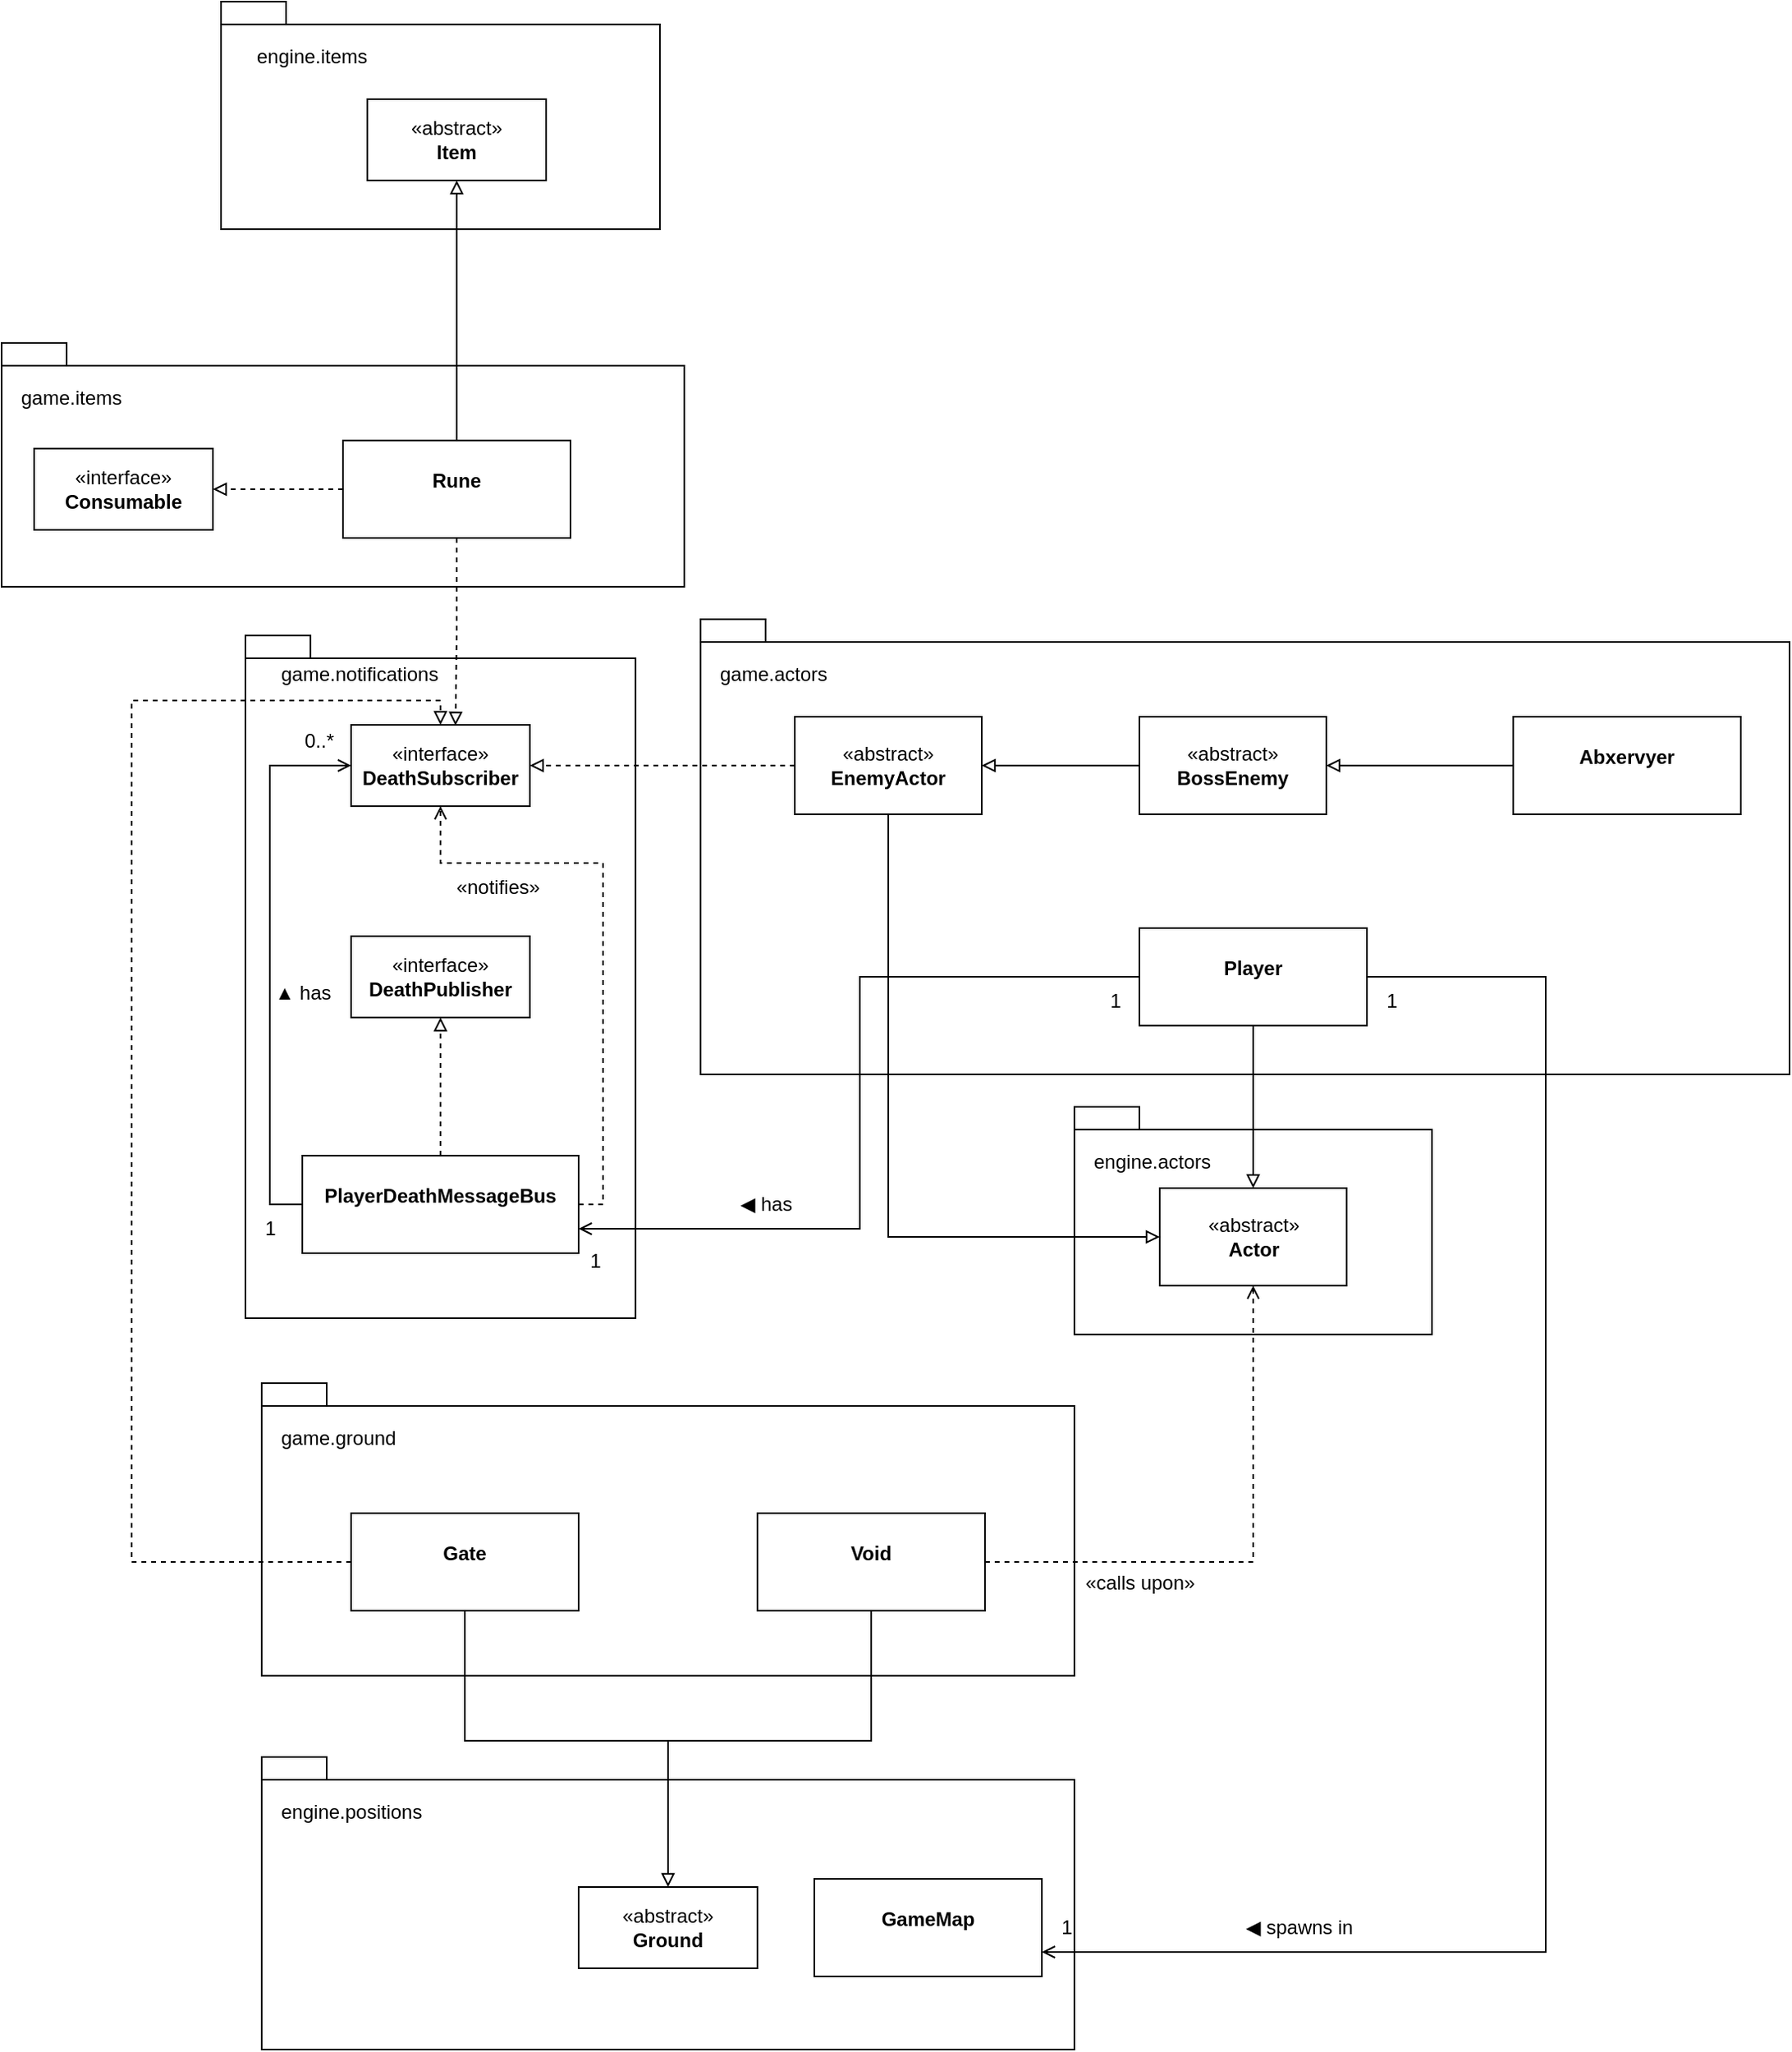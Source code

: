 <mxfile version="22.1.0" type="device">
  <diagram name="Page-1" id="QsLpwhvYKA0MoBixD7Iq">
    <mxGraphModel dx="2140" dy="1681" grid="1" gridSize="10" guides="1" tooltips="1" connect="1" arrows="1" fold="1" page="1" pageScale="1" pageWidth="850" pageHeight="1100" math="0" shadow="0">
      <root>
        <mxCell id="0" />
        <mxCell id="1" parent="0" />
        <mxCell id="7eI-pTaKLZfjb0d5gNt6-31" value="" style="shape=folder;fontStyle=1;spacingTop=10;tabWidth=40;tabHeight=14;tabPosition=left;html=1;whiteSpace=wrap;" parent="1" vertex="1">
          <mxGeometry x="40" y="640" width="500" height="180" as="geometry" />
        </mxCell>
        <mxCell id="7eI-pTaKLZfjb0d5gNt6-27" value="" style="shape=folder;fontStyle=1;spacingTop=10;tabWidth=40;tabHeight=14;tabPosition=left;html=1;whiteSpace=wrap;" parent="1" vertex="1">
          <mxGeometry x="15" y="-440" width="270" height="140" as="geometry" />
        </mxCell>
        <mxCell id="7eI-pTaKLZfjb0d5gNt6-26" value="" style="shape=folder;fontStyle=1;spacingTop=10;tabWidth=40;tabHeight=14;tabPosition=left;html=1;whiteSpace=wrap;" parent="1" vertex="1">
          <mxGeometry x="540" y="240" width="220" height="140" as="geometry" />
        </mxCell>
        <mxCell id="7eI-pTaKLZfjb0d5gNt6-15" value="" style="shape=folder;fontStyle=1;spacingTop=10;tabWidth=40;tabHeight=14;tabPosition=left;html=1;whiteSpace=wrap;" parent="1" vertex="1">
          <mxGeometry x="40" y="410" width="500" height="180" as="geometry" />
        </mxCell>
        <mxCell id="7eI-pTaKLZfjb0d5gNt6-14" value="" style="shape=folder;fontStyle=0;spacingTop=10;tabWidth=40;tabHeight=14;tabPosition=left;html=1;whiteSpace=wrap;" parent="1" vertex="1">
          <mxGeometry x="-120" y="-230" width="420" height="150" as="geometry" />
        </mxCell>
        <mxCell id="7eI-pTaKLZfjb0d5gNt6-13" value="package" style="shape=folder;fontStyle=1;spacingTop=10;tabWidth=40;tabHeight=14;tabPosition=left;html=1;whiteSpace=wrap;" parent="1" vertex="1">
          <mxGeometry x="30" y="-50" width="240" height="420" as="geometry" />
        </mxCell>
        <mxCell id="7eI-pTaKLZfjb0d5gNt6-12" value="" style="shape=folder;fontStyle=1;spacingTop=10;tabWidth=40;tabHeight=14;tabPosition=left;html=1;whiteSpace=wrap;" parent="1" vertex="1">
          <mxGeometry x="310" y="-60" width="670" height="280" as="geometry" />
        </mxCell>
        <mxCell id="7eI-pTaKLZfjb0d5gNt6-46" style="edgeStyle=orthogonalEdgeStyle;rounded=0;orthogonalLoop=1;jettySize=auto;html=1;endArrow=block;endFill=0;dashed=1;" parent="1" source="7eI-pTaKLZfjb0d5gNt6-3" target="7eI-pTaKLZfjb0d5gNt6-22" edge="1">
          <mxGeometry relative="1" as="geometry" />
        </mxCell>
        <mxCell id="7eI-pTaKLZfjb0d5gNt6-58" style="edgeStyle=orthogonalEdgeStyle;rounded=0;orthogonalLoop=1;jettySize=auto;html=1;exitX=0;exitY=0.5;exitDx=0;exitDy=0;entryX=0;entryY=0.5;entryDx=0;entryDy=0;endArrow=open;endFill=0;" parent="1" source="7eI-pTaKLZfjb0d5gNt6-3" target="7eI-pTaKLZfjb0d5gNt6-21" edge="1">
          <mxGeometry relative="1" as="geometry" />
        </mxCell>
        <mxCell id="7eI-pTaKLZfjb0d5gNt6-72" style="edgeStyle=orthogonalEdgeStyle;rounded=0;orthogonalLoop=1;jettySize=auto;html=1;dashed=1;endArrow=open;endFill=0;" parent="1" source="7eI-pTaKLZfjb0d5gNt6-3" target="7eI-pTaKLZfjb0d5gNt6-21" edge="1">
          <mxGeometry relative="1" as="geometry">
            <Array as="points">
              <mxPoint x="250" y="300" />
              <mxPoint x="250" y="90" />
              <mxPoint x="150" y="90" />
            </Array>
          </mxGeometry>
        </mxCell>
        <mxCell id="7eI-pTaKLZfjb0d5gNt6-3" value="&lt;p style=&quot;margin:0px;margin-top:4px;text-align:center;&quot;&gt;&lt;br&gt;&lt;b&gt;PlayerDeathMessageBus&lt;/b&gt;&lt;/p&gt;" style="verticalAlign=top;align=left;overflow=fill;fontSize=12;fontFamily=Helvetica;html=1;whiteSpace=wrap;" parent="1" vertex="1">
          <mxGeometry x="65" y="270" width="170" height="60" as="geometry" />
        </mxCell>
        <mxCell id="7eI-pTaKLZfjb0d5gNt6-42" style="edgeStyle=orthogonalEdgeStyle;rounded=0;orthogonalLoop=1;jettySize=auto;html=1;exitX=0.5;exitY=1;exitDx=0;exitDy=0;endArrow=block;endFill=0;" parent="1" source="7eI-pTaKLZfjb0d5gNt6-4" target="7eI-pTaKLZfjb0d5gNt6-30" edge="1">
          <mxGeometry relative="1" as="geometry">
            <Array as="points">
              <mxPoint x="650" y="240" />
              <mxPoint x="650" y="240" />
            </Array>
          </mxGeometry>
        </mxCell>
        <mxCell id="7eI-pTaKLZfjb0d5gNt6-48" style="edgeStyle=orthogonalEdgeStyle;rounded=0;orthogonalLoop=1;jettySize=auto;html=1;entryX=1;entryY=0.75;entryDx=0;entryDy=0;endArrow=open;endFill=0;" parent="1" source="7eI-pTaKLZfjb0d5gNt6-4" target="7eI-pTaKLZfjb0d5gNt6-3" edge="1">
          <mxGeometry relative="1" as="geometry">
            <Array as="points">
              <mxPoint x="408" y="160" />
              <mxPoint x="408" y="315" />
            </Array>
          </mxGeometry>
        </mxCell>
        <mxCell id="7eI-pTaKLZfjb0d5gNt6-74" style="edgeStyle=orthogonalEdgeStyle;rounded=0;orthogonalLoop=1;jettySize=auto;html=1;entryX=1;entryY=0.75;entryDx=0;entryDy=0;endArrow=open;endFill=0;" parent="1" source="7eI-pTaKLZfjb0d5gNt6-4" target="7eI-pTaKLZfjb0d5gNt6-73" edge="1">
          <mxGeometry relative="1" as="geometry">
            <Array as="points">
              <mxPoint x="830" y="160" />
              <mxPoint x="830" y="760" />
            </Array>
          </mxGeometry>
        </mxCell>
        <mxCell id="7eI-pTaKLZfjb0d5gNt6-4" value="&lt;p style=&quot;margin:0px;margin-top:4px;text-align:center;&quot;&gt;&lt;br&gt;&lt;b&gt;Player&lt;/b&gt;&lt;/p&gt;" style="verticalAlign=top;align=left;overflow=fill;fontSize=12;fontFamily=Helvetica;html=1;whiteSpace=wrap;" parent="1" vertex="1">
          <mxGeometry x="580" y="130" width="140" height="60" as="geometry" />
        </mxCell>
        <mxCell id="7eI-pTaKLZfjb0d5gNt6-45" style="edgeStyle=orthogonalEdgeStyle;rounded=0;orthogonalLoop=1;jettySize=auto;html=1;endArrow=block;endFill=0;" parent="1" source="7eI-pTaKLZfjb0d5gNt6-5" target="7eI-pTaKLZfjb0d5gNt6-29" edge="1">
          <mxGeometry relative="1" as="geometry" />
        </mxCell>
        <mxCell id="7eI-pTaKLZfjb0d5gNt6-5" value="&lt;p style=&quot;margin:0px;margin-top:4px;text-align:center;&quot;&gt;&lt;br&gt;&lt;b&gt;Abxervyer&lt;/b&gt;&lt;/p&gt;" style="verticalAlign=top;align=left;overflow=fill;fontSize=12;fontFamily=Helvetica;html=1;whiteSpace=wrap;" parent="1" vertex="1">
          <mxGeometry x="810" width="140" height="60" as="geometry" />
        </mxCell>
        <mxCell id="7eI-pTaKLZfjb0d5gNt6-49" style="edgeStyle=orthogonalEdgeStyle;rounded=0;orthogonalLoop=1;jettySize=auto;html=1;exitX=0;exitY=0.5;exitDx=0;exitDy=0;endArrow=block;endFill=0;dashed=1;" parent="1" source="7eI-pTaKLZfjb0d5gNt6-9" target="7eI-pTaKLZfjb0d5gNt6-24" edge="1">
          <mxGeometry relative="1" as="geometry" />
        </mxCell>
        <mxCell id="7eI-pTaKLZfjb0d5gNt6-50" style="edgeStyle=orthogonalEdgeStyle;rounded=0;orthogonalLoop=1;jettySize=auto;html=1;endArrow=block;endFill=0;" parent="1" source="7eI-pTaKLZfjb0d5gNt6-9" target="7eI-pTaKLZfjb0d5gNt6-23" edge="1">
          <mxGeometry relative="1" as="geometry" />
        </mxCell>
        <mxCell id="7eI-pTaKLZfjb0d5gNt6-9" value="&lt;p style=&quot;margin:0px;margin-top:4px;text-align:center;&quot;&gt;&lt;br&gt;&lt;b&gt;Rune&lt;/b&gt;&lt;/p&gt;" style="verticalAlign=top;align=left;overflow=fill;fontSize=12;fontFamily=Helvetica;html=1;whiteSpace=wrap;" parent="1" vertex="1">
          <mxGeometry x="90" y="-170" width="140" height="60" as="geometry" />
        </mxCell>
        <mxCell id="7eI-pTaKLZfjb0d5gNt6-41" style="edgeStyle=orthogonalEdgeStyle;rounded=0;orthogonalLoop=1;jettySize=auto;html=1;endArrow=none;endFill=0;" parent="1" source="7eI-pTaKLZfjb0d5gNt6-10" edge="1">
          <mxGeometry relative="1" as="geometry">
            <mxPoint x="290" y="700" as="targetPoint" />
            <Array as="points">
              <mxPoint x="415" y="630" />
              <mxPoint x="290" y="630" />
            </Array>
          </mxGeometry>
        </mxCell>
        <mxCell id="7eI-pTaKLZfjb0d5gNt6-65" style="edgeStyle=orthogonalEdgeStyle;rounded=0;orthogonalLoop=1;jettySize=auto;html=1;endArrow=open;endFill=0;dashed=1;" parent="1" source="7eI-pTaKLZfjb0d5gNt6-10" target="7eI-pTaKLZfjb0d5gNt6-30" edge="1">
          <mxGeometry relative="1" as="geometry" />
        </mxCell>
        <mxCell id="7eI-pTaKLZfjb0d5gNt6-10" value="&lt;p style=&quot;margin:0px;margin-top:4px;text-align:center;&quot;&gt;&lt;br&gt;&lt;b&gt;Void&lt;/b&gt;&lt;/p&gt;" style="verticalAlign=top;align=left;overflow=fill;fontSize=12;fontFamily=Helvetica;html=1;whiteSpace=wrap;" parent="1" vertex="1">
          <mxGeometry x="345" y="490" width="140" height="60" as="geometry" />
        </mxCell>
        <mxCell id="7eI-pTaKLZfjb0d5gNt6-40" style="edgeStyle=orthogonalEdgeStyle;rounded=0;orthogonalLoop=1;jettySize=auto;html=1;endArrow=block;endFill=0;" parent="1" source="7eI-pTaKLZfjb0d5gNt6-11" target="7eI-pTaKLZfjb0d5gNt6-25" edge="1">
          <mxGeometry relative="1" as="geometry">
            <Array as="points">
              <mxPoint x="165" y="630" />
              <mxPoint x="290" y="630" />
            </Array>
          </mxGeometry>
        </mxCell>
        <mxCell id="7eI-pTaKLZfjb0d5gNt6-64" style="edgeStyle=orthogonalEdgeStyle;rounded=0;orthogonalLoop=1;jettySize=auto;html=1;exitX=0;exitY=0.5;exitDx=0;exitDy=0;entryX=0.5;entryY=0;entryDx=0;entryDy=0;endArrow=block;endFill=0;dashed=1;" parent="1" source="7eI-pTaKLZfjb0d5gNt6-11" target="7eI-pTaKLZfjb0d5gNt6-21" edge="1">
          <mxGeometry relative="1" as="geometry">
            <Array as="points">
              <mxPoint x="-40" y="520" />
              <mxPoint x="-40" y="-10" />
              <mxPoint x="150" y="-10" />
            </Array>
          </mxGeometry>
        </mxCell>
        <mxCell id="7eI-pTaKLZfjb0d5gNt6-11" value="&lt;p style=&quot;margin:0px;margin-top:4px;text-align:center;&quot;&gt;&lt;br&gt;&lt;b&gt;Gate&lt;/b&gt;&lt;/p&gt;" style="verticalAlign=top;align=left;overflow=fill;fontSize=12;fontFamily=Helvetica;html=1;whiteSpace=wrap;" parent="1" vertex="1">
          <mxGeometry x="95" y="490" width="140" height="60" as="geometry" />
        </mxCell>
        <mxCell id="7eI-pTaKLZfjb0d5gNt6-21" value="«interface»&lt;br&gt;&lt;b data-darkreader-inline-border=&quot;&quot; style=&quot;border-color: var(--darkreader-border--border-color); --darkreader-inline-border: var(--darkreader-border--darkreader-border--border-color);&quot;&gt;DeathSubscriber&lt;/b&gt;" style="html=1;whiteSpace=wrap;" parent="1" vertex="1">
          <mxGeometry x="95" y="5" width="110" height="50" as="geometry" />
        </mxCell>
        <mxCell id="7eI-pTaKLZfjb0d5gNt6-22" value="«interface»&lt;br&gt;&lt;b data-darkreader-inline-border=&quot;&quot; style=&quot;border-color: var(--darkreader-border--border-color); --darkreader-inline-border: var(--darkreader-border--darkreader-border--border-color);&quot;&gt;DeathPublisher&lt;/b&gt;" style="html=1;whiteSpace=wrap;" parent="1" vertex="1">
          <mxGeometry x="95" y="135" width="110" height="50" as="geometry" />
        </mxCell>
        <mxCell id="7eI-pTaKLZfjb0d5gNt6-23" value="«abstract»&lt;br&gt;&lt;b&gt;Item&lt;/b&gt;" style="html=1;whiteSpace=wrap;" parent="1" vertex="1">
          <mxGeometry x="105" y="-380" width="110" height="50" as="geometry" />
        </mxCell>
        <mxCell id="7eI-pTaKLZfjb0d5gNt6-24" value="«interface»&lt;br&gt;&lt;b&gt;Consumable&lt;/b&gt;" style="html=1;whiteSpace=wrap;" parent="1" vertex="1">
          <mxGeometry x="-100" y="-165" width="110" height="50" as="geometry" />
        </mxCell>
        <mxCell id="7eI-pTaKLZfjb0d5gNt6-25" value="«abstract»&lt;br&gt;&lt;b&gt;Ground&lt;/b&gt;" style="html=1;whiteSpace=wrap;" parent="1" vertex="1">
          <mxGeometry x="235" y="720" width="110" height="50" as="geometry" />
        </mxCell>
        <mxCell id="7eI-pTaKLZfjb0d5gNt6-43" style="edgeStyle=orthogonalEdgeStyle;rounded=0;orthogonalLoop=1;jettySize=auto;html=1;entryX=0;entryY=0.5;entryDx=0;entryDy=0;endArrow=block;endFill=0;" parent="1" source="7eI-pTaKLZfjb0d5gNt6-28" target="7eI-pTaKLZfjb0d5gNt6-30" edge="1">
          <mxGeometry relative="1" as="geometry">
            <Array as="points">
              <mxPoint x="426" y="320" />
            </Array>
          </mxGeometry>
        </mxCell>
        <mxCell id="7eI-pTaKLZfjb0d5gNt6-47" style="edgeStyle=orthogonalEdgeStyle;rounded=0;orthogonalLoop=1;jettySize=auto;html=1;entryX=1;entryY=0.5;entryDx=0;entryDy=0;endArrow=block;endFill=0;dashed=1;" parent="1" source="7eI-pTaKLZfjb0d5gNt6-28" target="7eI-pTaKLZfjb0d5gNt6-21" edge="1">
          <mxGeometry relative="1" as="geometry" />
        </mxCell>
        <mxCell id="7eI-pTaKLZfjb0d5gNt6-28" value="«abstract»&lt;br&gt;&lt;b data-darkreader-inline-border=&quot;&quot; style=&quot;border-color: var(--darkreader-border--border-color); --darkreader-inline-border: var(--darkreader-border--darkreader-border--border-color);&quot;&gt;EnemyActor&lt;/b&gt;" style="html=1;whiteSpace=wrap;" parent="1" vertex="1">
          <mxGeometry x="368" width="115" height="60" as="geometry" />
        </mxCell>
        <mxCell id="7eI-pTaKLZfjb0d5gNt6-44" style="edgeStyle=orthogonalEdgeStyle;rounded=0;orthogonalLoop=1;jettySize=auto;html=1;endArrow=block;endFill=0;" parent="1" source="7eI-pTaKLZfjb0d5gNt6-29" target="7eI-pTaKLZfjb0d5gNt6-28" edge="1">
          <mxGeometry relative="1" as="geometry" />
        </mxCell>
        <mxCell id="7eI-pTaKLZfjb0d5gNt6-29" value="«abstract»&lt;br&gt;&lt;b data-darkreader-inline-border=&quot;&quot; style=&quot;border-color: var(--darkreader-border--border-color); --darkreader-inline-border: var(--darkreader-border--darkreader-border--border-color);&quot;&gt;BossEnemy&lt;/b&gt;" style="html=1;whiteSpace=wrap;" parent="1" vertex="1">
          <mxGeometry x="580" width="115" height="60" as="geometry" />
        </mxCell>
        <mxCell id="7eI-pTaKLZfjb0d5gNt6-30" value="«abstract»&lt;br&gt;&lt;b data-darkreader-inline-border=&quot;&quot; style=&quot;border-color: var(--darkreader-border--border-color); --darkreader-inline-border: var(--darkreader-border--darkreader-border--border-color);&quot;&gt;Actor&lt;/b&gt;" style="html=1;whiteSpace=wrap;" parent="1" vertex="1">
          <mxGeometry x="592.5" y="290" width="115" height="60" as="geometry" />
        </mxCell>
        <UserObject label="engine.actors" link="engine.actors" id="7eI-pTaKLZfjb0d5gNt6-33">
          <mxCell style="text;whiteSpace=wrap;" parent="1" vertex="1">
            <mxGeometry x="550" y="260" width="210" height="40" as="geometry" />
          </mxCell>
        </UserObject>
        <UserObject label="engine.positions" link="engine.positions" id="7eI-pTaKLZfjb0d5gNt6-34">
          <mxCell style="text;whiteSpace=wrap;" parent="1" vertex="1">
            <mxGeometry x="50" y="660" width="230" height="60" as="geometry" />
          </mxCell>
        </UserObject>
        <UserObject label="engine.items" link="engine.positions" id="7eI-pTaKLZfjb0d5gNt6-35">
          <mxCell style="text;whiteSpace=wrap;" parent="1" vertex="1">
            <mxGeometry x="35" y="-420" width="230" height="40" as="geometry" />
          </mxCell>
        </UserObject>
        <UserObject label="game.items" link="game.items" id="7eI-pTaKLZfjb0d5gNt6-36">
          <mxCell style="text;whiteSpace=wrap;" parent="1" vertex="1">
            <mxGeometry x="-110" y="-210" width="100" height="40" as="geometry" />
          </mxCell>
        </UserObject>
        <UserObject label="game.notifications" link="game.items" id="7eI-pTaKLZfjb0d5gNt6-37">
          <mxCell style="text;whiteSpace=wrap;" parent="1" vertex="1">
            <mxGeometry x="50" y="-40" width="100" height="40" as="geometry" />
          </mxCell>
        </UserObject>
        <UserObject label="game.ground" link="game.items" id="7eI-pTaKLZfjb0d5gNt6-38">
          <mxCell style="text;whiteSpace=wrap;" parent="1" vertex="1">
            <mxGeometry x="50" y="430" width="100" height="40" as="geometry" />
          </mxCell>
        </UserObject>
        <UserObject label="game.actors" link="game.items" id="7eI-pTaKLZfjb0d5gNt6-39">
          <mxCell style="text;whiteSpace=wrap;" parent="1" vertex="1">
            <mxGeometry x="320" y="-40" width="100" height="40" as="geometry" />
          </mxCell>
        </UserObject>
        <mxCell id="7eI-pTaKLZfjb0d5gNt6-51" style="edgeStyle=orthogonalEdgeStyle;rounded=0;orthogonalLoop=1;jettySize=auto;html=1;exitX=0.5;exitY=1;exitDx=0;exitDy=0;entryX=0.584;entryY=0.008;entryDx=0;entryDy=0;entryPerimeter=0;endArrow=block;endFill=0;dashed=1;" parent="1" source="7eI-pTaKLZfjb0d5gNt6-9" target="7eI-pTaKLZfjb0d5gNt6-21" edge="1">
          <mxGeometry relative="1" as="geometry" />
        </mxCell>
        <mxCell id="7eI-pTaKLZfjb0d5gNt6-52" value="1" style="text;html=1;align=center;verticalAlign=middle;resizable=0;points=[];autosize=1;strokeColor=none;fillColor=none;" parent="1" vertex="1">
          <mxGeometry x="230" y="320" width="30" height="30" as="geometry" />
        </mxCell>
        <mxCell id="7eI-pTaKLZfjb0d5gNt6-53" value="1" style="text;html=1;align=center;verticalAlign=middle;resizable=0;points=[];autosize=1;strokeColor=none;fillColor=none;" parent="1" vertex="1">
          <mxGeometry x="550" y="160" width="30" height="30" as="geometry" />
        </mxCell>
        <mxCell id="7eI-pTaKLZfjb0d5gNt6-54" value="◀ has" style="text;html=1;align=center;verticalAlign=middle;resizable=0;points=[];autosize=1;strokeColor=none;fillColor=none;" parent="1" vertex="1">
          <mxGeometry x="320" y="285" width="60" height="30" as="geometry" />
        </mxCell>
        <mxCell id="7eI-pTaKLZfjb0d5gNt6-59" value="▲ has" style="text;html=1;align=center;verticalAlign=middle;resizable=0;points=[];autosize=1;strokeColor=none;fillColor=none;" parent="1" vertex="1">
          <mxGeometry x="35" y="155" width="60" height="30" as="geometry" />
        </mxCell>
        <mxCell id="7eI-pTaKLZfjb0d5gNt6-61" value="0..*" style="text;html=1;align=center;verticalAlign=middle;resizable=0;points=[];autosize=1;strokeColor=none;fillColor=none;" parent="1" vertex="1">
          <mxGeometry x="55" width="40" height="30" as="geometry" />
        </mxCell>
        <mxCell id="7eI-pTaKLZfjb0d5gNt6-62" value="1" style="text;html=1;align=center;verticalAlign=middle;resizable=0;points=[];autosize=1;strokeColor=none;fillColor=none;" parent="1" vertex="1">
          <mxGeometry x="30" y="300" width="30" height="30" as="geometry" />
        </mxCell>
        <mxCell id="7eI-pTaKLZfjb0d5gNt6-66" value="«calls upon»" style="text;html=1;align=center;verticalAlign=middle;resizable=0;points=[];autosize=1;strokeColor=none;fillColor=none;" parent="1" vertex="1">
          <mxGeometry x="535" y="518" width="90" height="30" as="geometry" />
        </mxCell>
        <mxCell id="7eI-pTaKLZfjb0d5gNt6-56" value="«notifies»" style="text;html=1;align=center;verticalAlign=middle;resizable=0;points=[];autosize=1;strokeColor=none;fillColor=none;" parent="1" vertex="1">
          <mxGeometry x="150" y="90" width="70" height="30" as="geometry" />
        </mxCell>
        <mxCell id="7eI-pTaKLZfjb0d5gNt6-73" value="&lt;p style=&quot;margin:0px;margin-top:4px;text-align:center;&quot;&gt;&lt;br&gt;&lt;b&gt;GameMap&lt;/b&gt;&lt;/p&gt;" style="verticalAlign=top;align=left;overflow=fill;fontSize=12;fontFamily=Helvetica;html=1;whiteSpace=wrap;" parent="1" vertex="1">
          <mxGeometry x="380" y="715" width="140" height="60" as="geometry" />
        </mxCell>
        <mxCell id="7eI-pTaKLZfjb0d5gNt6-75" value="1" style="text;html=1;align=center;verticalAlign=middle;resizable=0;points=[];autosize=1;strokeColor=none;fillColor=none;" parent="1" vertex="1">
          <mxGeometry x="720" y="160" width="30" height="30" as="geometry" />
        </mxCell>
        <mxCell id="7eI-pTaKLZfjb0d5gNt6-76" value="1" style="text;html=1;align=center;verticalAlign=middle;resizable=0;points=[];autosize=1;strokeColor=none;fillColor=none;" parent="1" vertex="1">
          <mxGeometry x="520" y="730" width="30" height="30" as="geometry" />
        </mxCell>
        <mxCell id="7eI-pTaKLZfjb0d5gNt6-77" value="◀ spawns in" style="text;html=1;align=center;verticalAlign=middle;resizable=0;points=[];autosize=1;strokeColor=none;fillColor=none;" parent="1" vertex="1">
          <mxGeometry x="632.5" y="730" width="90" height="30" as="geometry" />
        </mxCell>
      </root>
    </mxGraphModel>
  </diagram>
</mxfile>
